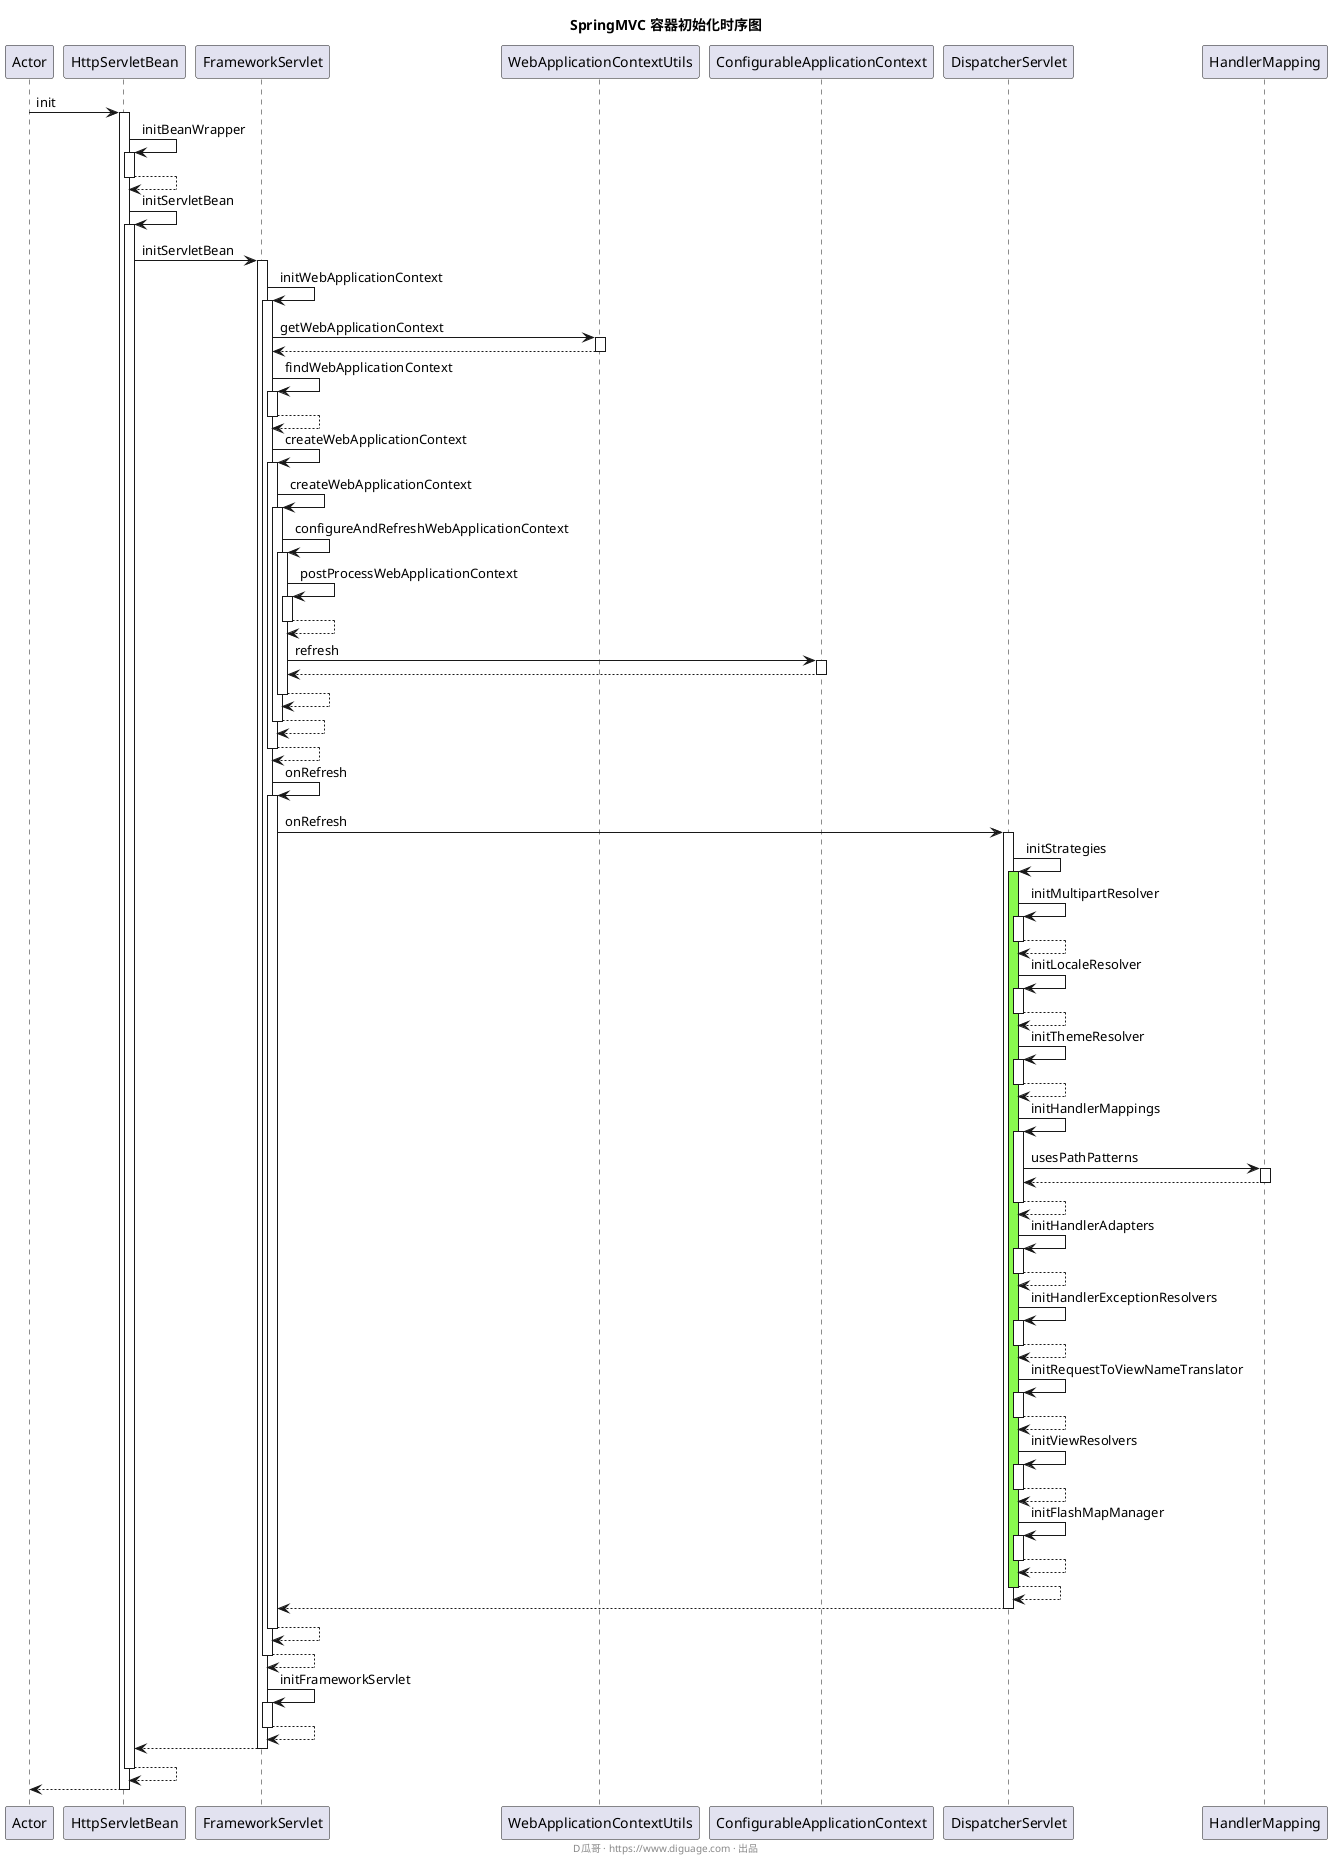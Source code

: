 @startuml
title **SpringMVC 容器初始化时序图**

participant Actor
Actor -> HttpServletBean : init
activate HttpServletBean
HttpServletBean -> HttpServletBean : initBeanWrapper
activate HttpServletBean
HttpServletBean --> HttpServletBean
deactivate HttpServletBean
HttpServletBean -> HttpServletBean : initServletBean
activate HttpServletBean
HttpServletBean -> FrameworkServlet : initServletBean
activate FrameworkServlet
FrameworkServlet -> FrameworkServlet : initWebApplicationContext
activate FrameworkServlet
FrameworkServlet -> WebApplicationContextUtils : getWebApplicationContext
activate WebApplicationContextUtils
WebApplicationContextUtils --> FrameworkServlet
deactivate WebApplicationContextUtils

FrameworkServlet -> FrameworkServlet : findWebApplicationContext
activate FrameworkServlet
FrameworkServlet --> FrameworkServlet
deactivate FrameworkServlet
FrameworkServlet -> FrameworkServlet : createWebApplicationContext
activate FrameworkServlet
FrameworkServlet -> FrameworkServlet : createWebApplicationContext
activate FrameworkServlet
FrameworkServlet -> FrameworkServlet : configureAndRefreshWebApplicationContext
activate FrameworkServlet
FrameworkServlet -> FrameworkServlet : postProcessWebApplicationContext
activate FrameworkServlet
FrameworkServlet --> FrameworkServlet
deactivate FrameworkServlet
FrameworkServlet -> ConfigurableApplicationContext : refresh
activate ConfigurableApplicationContext
ConfigurableApplicationContext --> FrameworkServlet
deactivate ConfigurableApplicationContext
FrameworkServlet --> FrameworkServlet
deactivate FrameworkServlet
FrameworkServlet --> FrameworkServlet
deactivate FrameworkServlet
FrameworkServlet --> FrameworkServlet
deactivate FrameworkServlet
FrameworkServlet -> FrameworkServlet : onRefresh
activate FrameworkServlet

FrameworkServlet -> DispatcherServlet : onRefresh
activate DispatcherServlet
DispatcherServlet -> DispatcherServlet : initStrategies
activate DispatcherServlet #89FA4F
DispatcherServlet -> DispatcherServlet : initMultipartResolver
activate DispatcherServlet
DispatcherServlet --> DispatcherServlet
deactivate DispatcherServlet
DispatcherServlet -> DispatcherServlet : initLocaleResolver
activate DispatcherServlet
DispatcherServlet --> DispatcherServlet
deactivate DispatcherServlet
DispatcherServlet -> DispatcherServlet : initThemeResolver
activate DispatcherServlet
DispatcherServlet --> DispatcherServlet
deactivate DispatcherServlet
DispatcherServlet -> DispatcherServlet : initHandlerMappings
activate DispatcherServlet
DispatcherServlet -> HandlerMapping : usesPathPatterns
activate HandlerMapping
HandlerMapping --> DispatcherServlet
deactivate HandlerMapping
DispatcherServlet --> DispatcherServlet
deactivate DispatcherServlet
DispatcherServlet -> DispatcherServlet : initHandlerAdapters
activate DispatcherServlet
DispatcherServlet --> DispatcherServlet
deactivate DispatcherServlet
DispatcherServlet -> DispatcherServlet : initHandlerExceptionResolvers
activate DispatcherServlet
DispatcherServlet --> DispatcherServlet
deactivate DispatcherServlet
DispatcherServlet -> DispatcherServlet : initRequestToViewNameTranslator
activate DispatcherServlet
DispatcherServlet --> DispatcherServlet
deactivate DispatcherServlet
DispatcherServlet -> DispatcherServlet : initViewResolvers
activate DispatcherServlet
DispatcherServlet --> DispatcherServlet
deactivate DispatcherServlet
DispatcherServlet -> DispatcherServlet : initFlashMapManager
activate DispatcherServlet
DispatcherServlet --> DispatcherServlet
deactivate DispatcherServlet
DispatcherServlet --> DispatcherServlet
deactivate DispatcherServlet
DispatcherServlet --> FrameworkServlet
deactivate DispatcherServlet

FrameworkServlet --> FrameworkServlet
deactivate FrameworkServlet
FrameworkServlet --> FrameworkServlet
deactivate FrameworkServlet
FrameworkServlet -> FrameworkServlet : initFrameworkServlet
activate FrameworkServlet
FrameworkServlet --> FrameworkServlet
deactivate FrameworkServlet
FrameworkServlet --> HttpServletBean
deactivate FrameworkServlet
HttpServletBean --> HttpServletBean
deactivate HttpServletBean
return


footer D瓜哥 · https://www.diguage.com · 出品
@enduml